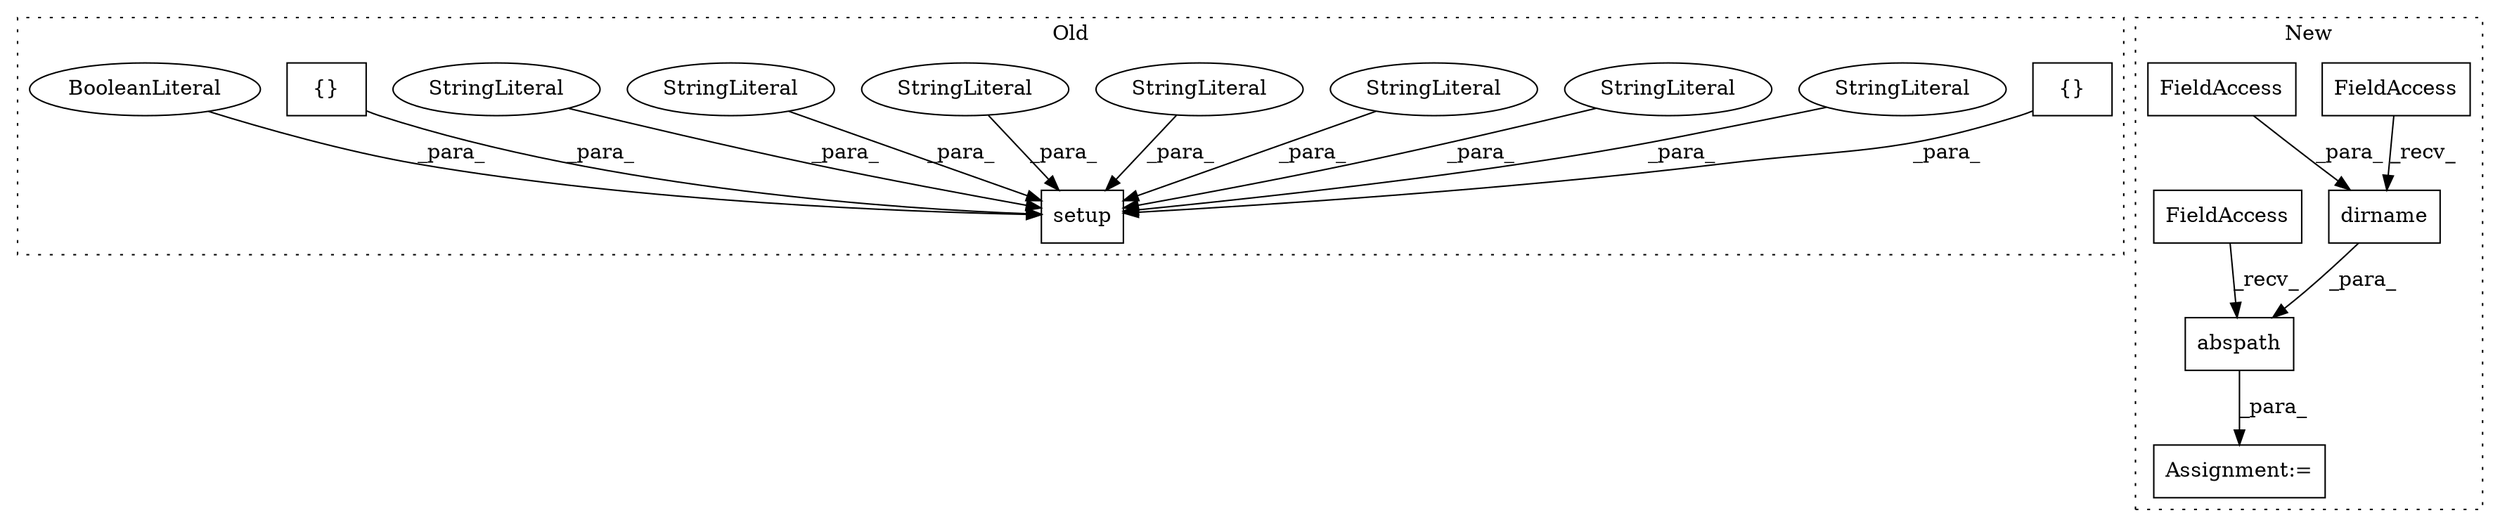 digraph G {
subgraph cluster0 {
1 [label="setup" a="32" s="230,575" l="6,1" shape="box"];
8 [label="{}" a="4" s="179,223" l="1,1" shape="box"];
9 [label="StringLiteral" a="45" s="318" l="44" shape="ellipse"];
10 [label="StringLiteral" a="45" s="504" l="51" shape="ellipse"];
11 [label="StringLiteral" a="45" s="363" l="8" shape="ellipse"];
12 [label="StringLiteral" a="45" s="290" l="27" shape="ellipse"];
13 [label="StringLiteral" a="45" s="424" l="79" shape="ellipse"];
14 [label="StringLiteral" a="45" s="263" l="26" shape="ellipse"];
15 [label="StringLiteral" a="45" s="236" l="13" shape="ellipse"];
16 [label="{}" a="4" s="568,574" l="1,1" shape="box"];
17 [label="BooleanLiteral" a="9" s="258" l="4" shape="ellipse"];
label = "Old";
style="dotted";
}
subgraph cluster1 {
2 [label="dirname" a="32" s="667,683" l="8,1" shape="box"];
3 [label="FieldAccess" a="22" s="659" l="2" shape="box"];
4 [label="Assignment:=" a="7" s="617" l="1" shape="box"];
5 [label="FieldAccess" a="22" s="675" l="8" shape="box"];
6 [label="abspath" a="32" s="651,684" l="8,1" shape="box"];
7 [label="FieldAccess" a="22" s="643" l="2" shape="box"];
label = "New";
style="dotted";
}
2 -> 6 [label="_para_"];
3 -> 2 [label="_recv_"];
5 -> 2 [label="_para_"];
6 -> 4 [label="_para_"];
7 -> 6 [label="_recv_"];
8 -> 1 [label="_para_"];
9 -> 1 [label="_para_"];
10 -> 1 [label="_para_"];
11 -> 1 [label="_para_"];
12 -> 1 [label="_para_"];
13 -> 1 [label="_para_"];
14 -> 1 [label="_para_"];
15 -> 1 [label="_para_"];
16 -> 1 [label="_para_"];
17 -> 1 [label="_para_"];
}